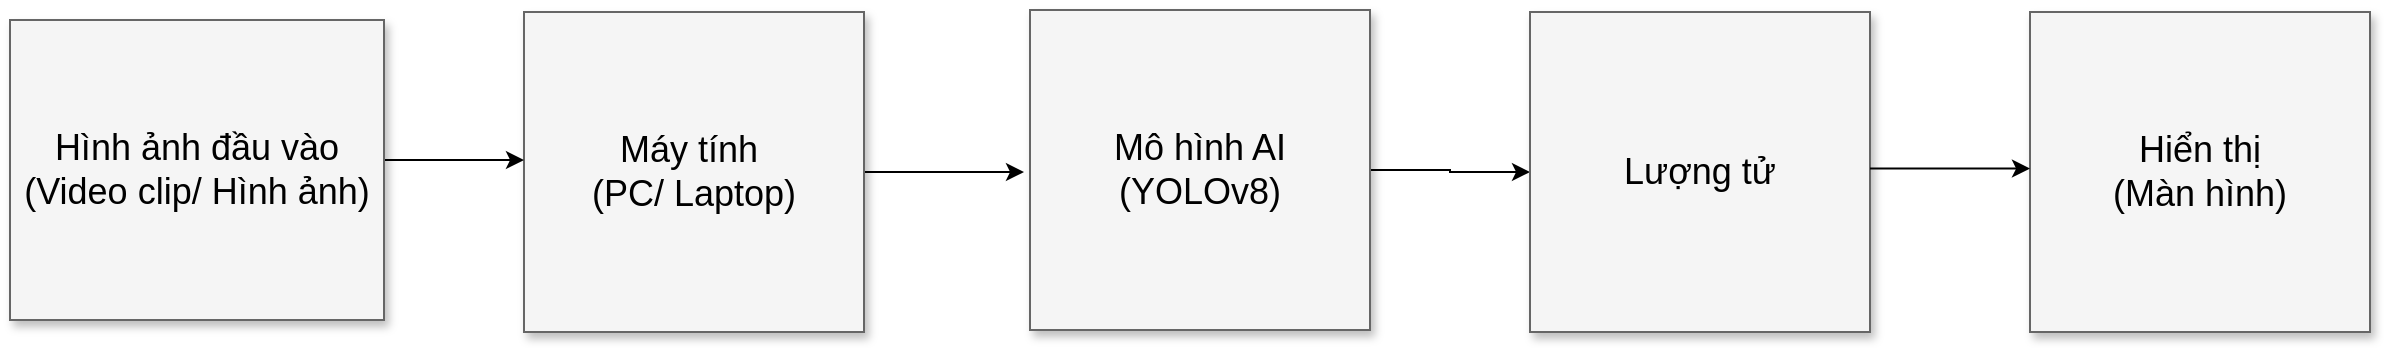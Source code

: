 <mxfile version="25.0.3">
  <diagram name="Page-1" id="90a13364-a465-7bf4-72fc-28e22215d7a0">
    <mxGraphModel dx="2049" dy="1114" grid="1" gridSize="10" guides="1" tooltips="1" connect="1" arrows="1" fold="1" page="1" pageScale="1.5" pageWidth="1169" pageHeight="826" background="none" math="0" shadow="0">
      <root>
        <mxCell id="0" style=";html=1;" />
        <mxCell id="1" style=";html=1;" parent="0" />
        <mxCell id="3a17f1ce550125da-14" style="edgeStyle=elbowEdgeStyle;rounded=0;html=1;startArrow=none;startFill=0;jettySize=auto;orthogonalLoop=1;fontSize=18;elbow=vertical;" parent="1" source="3a17f1ce550125da-2" edge="1">
          <mxGeometry relative="1" as="geometry">
            <mxPoint x="1037" y="520" as="targetPoint" />
            <Array as="points">
              <mxPoint x="980" y="520" />
            </Array>
          </mxGeometry>
        </mxCell>
        <mxCell id="3a17f1ce550125da-2" value="Máy tính&amp;nbsp;&lt;div&gt;(PC/ Laptop)&lt;/div&gt;" style="whiteSpace=wrap;html=1;shadow=1;fontSize=18;fillColor=#f5f5f5;strokeColor=#666666;" parent="1" vertex="1">
          <mxGeometry x="787" y="440" width="170" height="160" as="geometry" />
        </mxCell>
        <mxCell id="3a17f1ce550125da-20" style="edgeStyle=elbowEdgeStyle;rounded=0;html=1;startArrow=none;startFill=0;jettySize=auto;orthogonalLoop=1;fontSize=18;elbow=vertical;" parent="1" source="3a17f1ce550125da-8" target="3a17f1ce550125da-2" edge="1">
          <mxGeometry relative="1" as="geometry">
            <Array as="points">
              <mxPoint x="757" y="514" />
            </Array>
          </mxGeometry>
        </mxCell>
        <mxCell id="3a17f1ce550125da-8" value="Hình ảnh đầu vào (Video clip/ Hình ảnh)" style="whiteSpace=wrap;html=1;shadow=1;fontSize=18;fillColor=#f5f5f5;strokeColor=#666666;" parent="1" vertex="1">
          <mxGeometry x="530" y="444" width="187" height="150" as="geometry" />
        </mxCell>
        <mxCell id="A_s53N-N3gTKxB6Hqlxv-7" value="" style="edgeStyle=orthogonalEdgeStyle;rounded=0;orthogonalLoop=1;jettySize=auto;html=1;" edge="1" parent="1" source="A_s53N-N3gTKxB6Hqlxv-1" target="A_s53N-N3gTKxB6Hqlxv-2">
          <mxGeometry relative="1" as="geometry" />
        </mxCell>
        <mxCell id="A_s53N-N3gTKxB6Hqlxv-1" value="Mô hình AI&lt;div&gt;(YOLOv8)&lt;/div&gt;" style="whiteSpace=wrap;html=1;shadow=1;fontSize=18;fillColor=#f5f5f5;strokeColor=#666666;" vertex="1" parent="1">
          <mxGeometry x="1040" y="439" width="170" height="160" as="geometry" />
        </mxCell>
        <mxCell id="A_s53N-N3gTKxB6Hqlxv-2" value="Lượng tử" style="whiteSpace=wrap;html=1;shadow=1;fontSize=18;fillColor=#f5f5f5;strokeColor=#666666;" vertex="1" parent="1">
          <mxGeometry x="1290" y="440" width="170" height="160" as="geometry" />
        </mxCell>
        <mxCell id="A_s53N-N3gTKxB6Hqlxv-4" value="Hiển thị&lt;div&gt;(Màn hình)&lt;/div&gt;" style="whiteSpace=wrap;html=1;shadow=1;fontSize=18;fillColor=#f5f5f5;strokeColor=#666666;" vertex="1" parent="1">
          <mxGeometry x="1540" y="440" width="170" height="160" as="geometry" />
        </mxCell>
        <mxCell id="A_s53N-N3gTKxB6Hqlxv-6" style="edgeStyle=elbowEdgeStyle;rounded=0;html=1;startArrow=none;startFill=0;jettySize=auto;orthogonalLoop=1;fontSize=18;elbow=vertical;" edge="1" parent="1">
          <mxGeometry relative="1" as="geometry">
            <mxPoint x="1460" y="518.29" as="sourcePoint" />
            <mxPoint x="1540" y="518.29" as="targetPoint" />
            <Array as="points">
              <mxPoint x="1483" y="518.29" />
            </Array>
          </mxGeometry>
        </mxCell>
      </root>
    </mxGraphModel>
  </diagram>
</mxfile>
